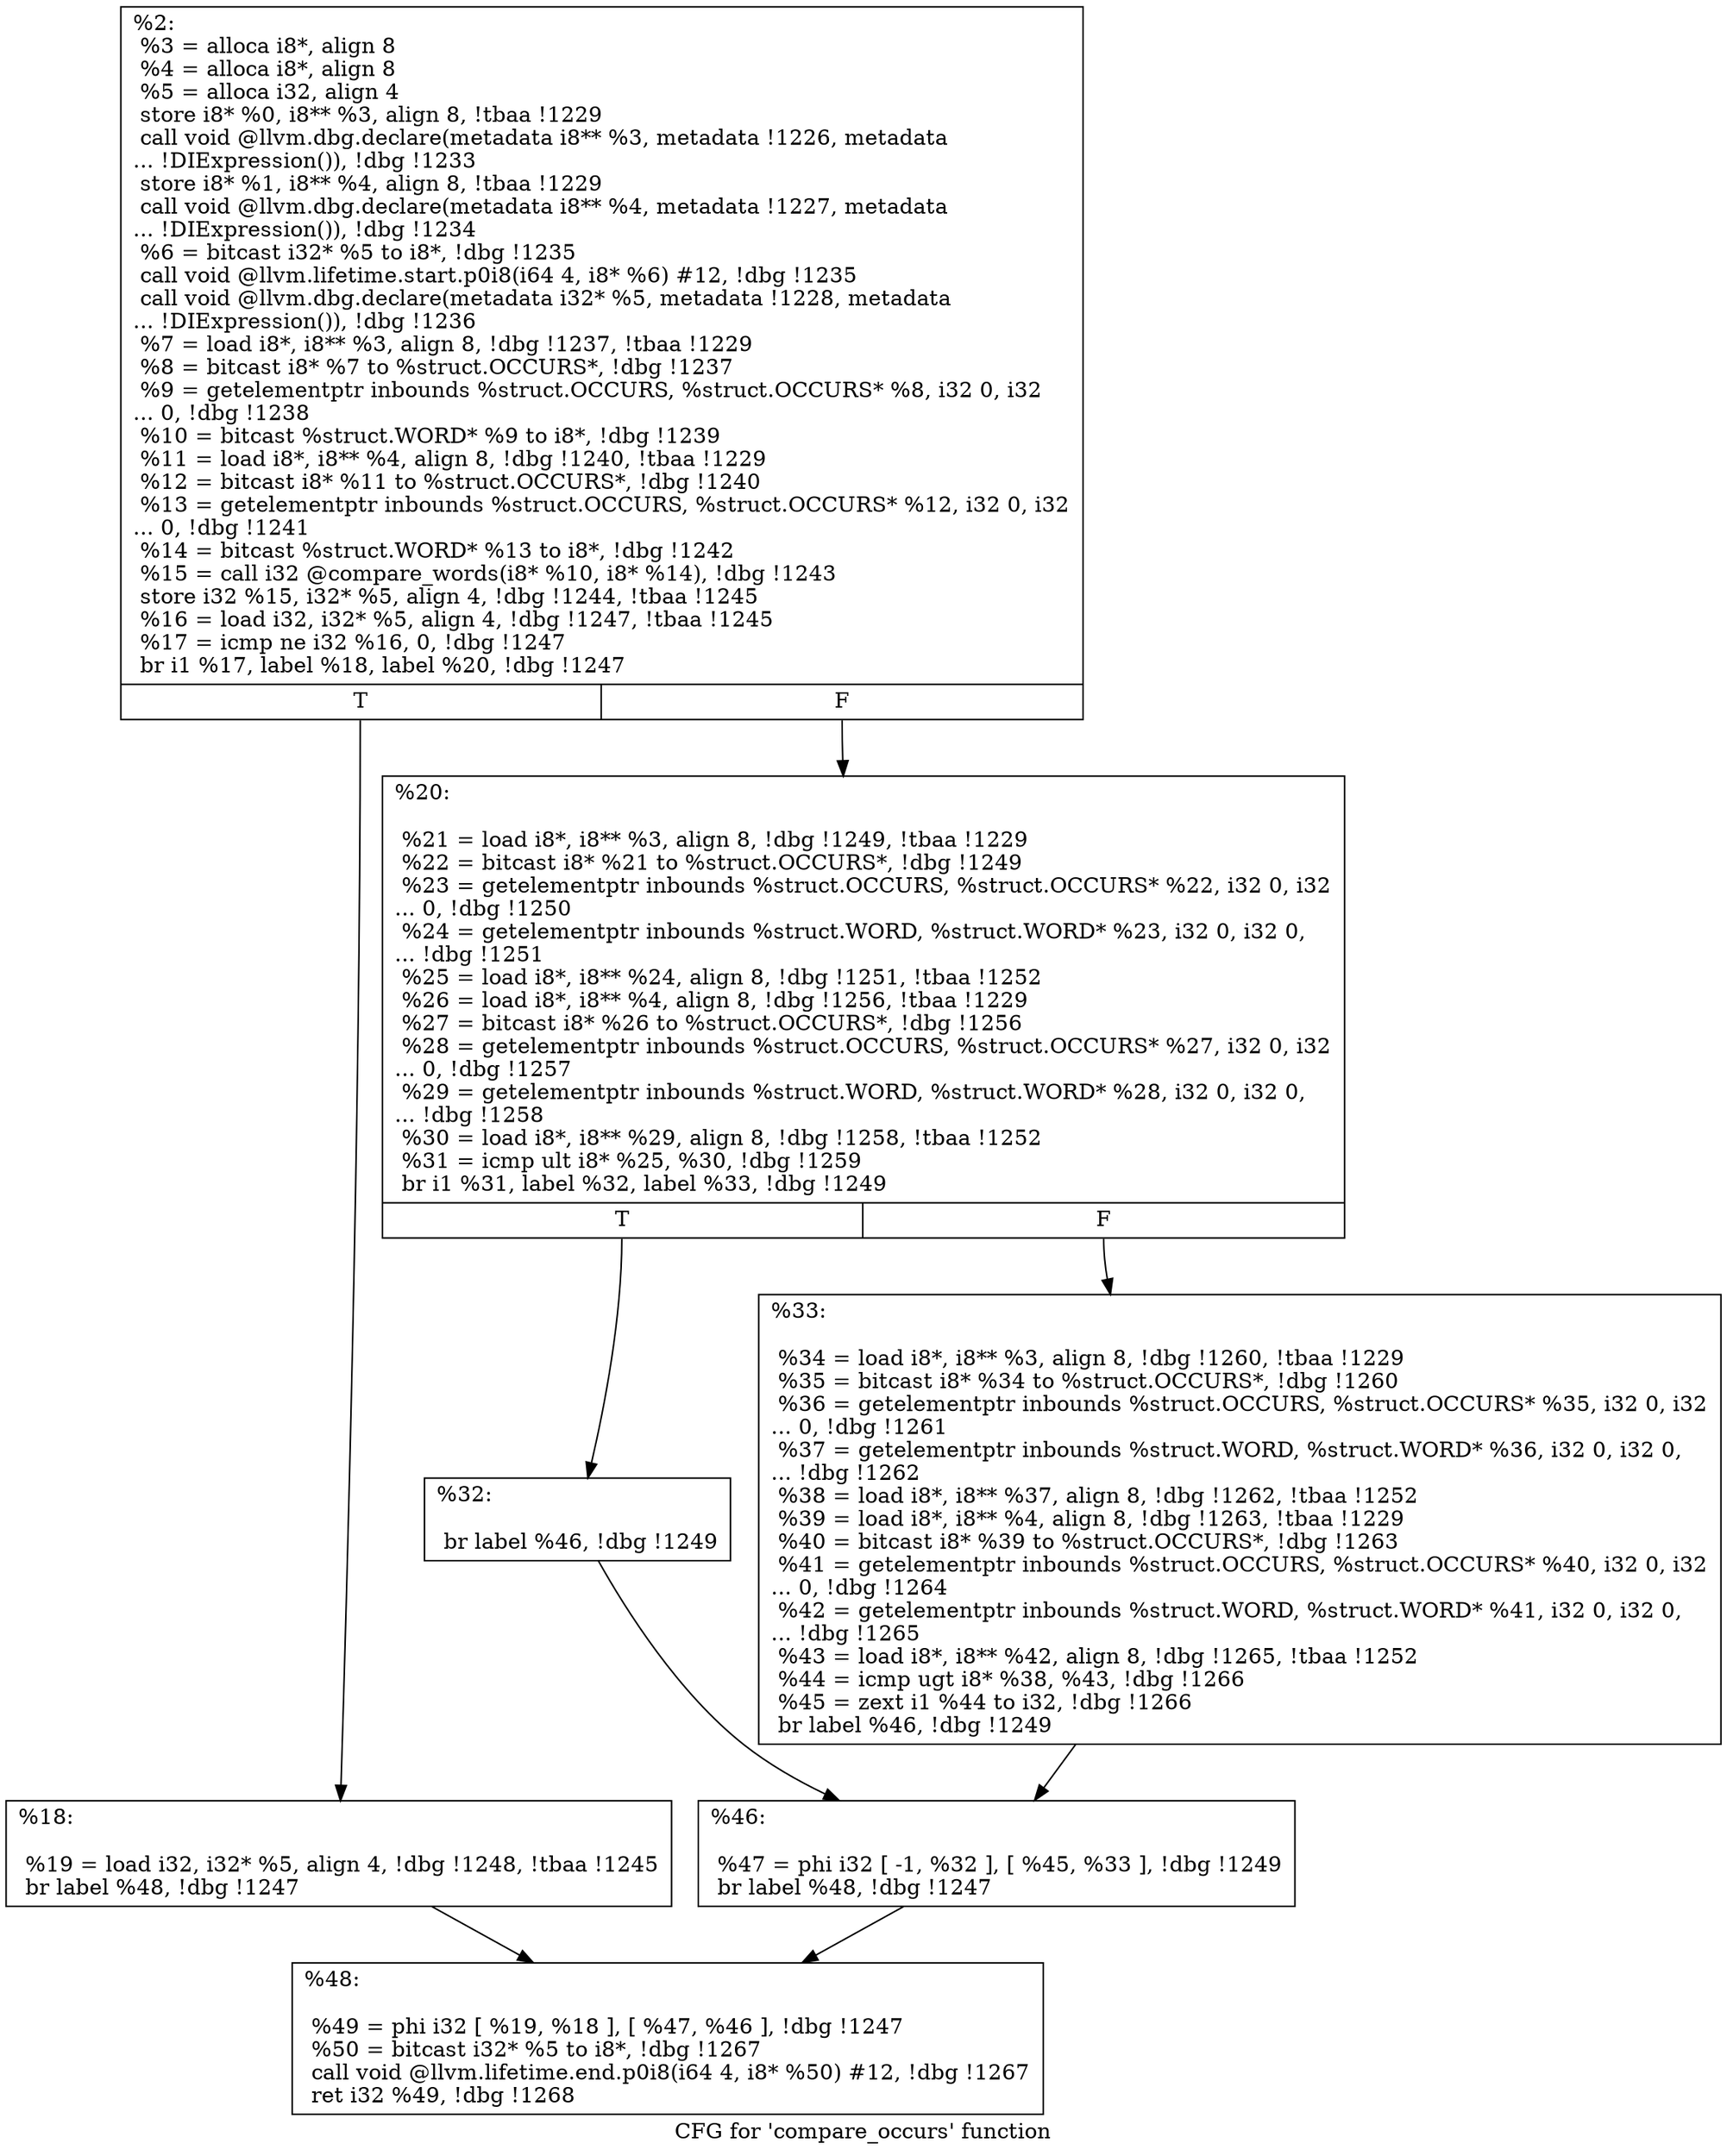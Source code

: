 digraph "CFG for 'compare_occurs' function" {
	label="CFG for 'compare_occurs' function";

	Node0x1a3a5c0 [shape=record,label="{%2:\l  %3 = alloca i8*, align 8\l  %4 = alloca i8*, align 8\l  %5 = alloca i32, align 4\l  store i8* %0, i8** %3, align 8, !tbaa !1229\l  call void @llvm.dbg.declare(metadata i8** %3, metadata !1226, metadata\l... !DIExpression()), !dbg !1233\l  store i8* %1, i8** %4, align 8, !tbaa !1229\l  call void @llvm.dbg.declare(metadata i8** %4, metadata !1227, metadata\l... !DIExpression()), !dbg !1234\l  %6 = bitcast i32* %5 to i8*, !dbg !1235\l  call void @llvm.lifetime.start.p0i8(i64 4, i8* %6) #12, !dbg !1235\l  call void @llvm.dbg.declare(metadata i32* %5, metadata !1228, metadata\l... !DIExpression()), !dbg !1236\l  %7 = load i8*, i8** %3, align 8, !dbg !1237, !tbaa !1229\l  %8 = bitcast i8* %7 to %struct.OCCURS*, !dbg !1237\l  %9 = getelementptr inbounds %struct.OCCURS, %struct.OCCURS* %8, i32 0, i32\l... 0, !dbg !1238\l  %10 = bitcast %struct.WORD* %9 to i8*, !dbg !1239\l  %11 = load i8*, i8** %4, align 8, !dbg !1240, !tbaa !1229\l  %12 = bitcast i8* %11 to %struct.OCCURS*, !dbg !1240\l  %13 = getelementptr inbounds %struct.OCCURS, %struct.OCCURS* %12, i32 0, i32\l... 0, !dbg !1241\l  %14 = bitcast %struct.WORD* %13 to i8*, !dbg !1242\l  %15 = call i32 @compare_words(i8* %10, i8* %14), !dbg !1243\l  store i32 %15, i32* %5, align 4, !dbg !1244, !tbaa !1245\l  %16 = load i32, i32* %5, align 4, !dbg !1247, !tbaa !1245\l  %17 = icmp ne i32 %16, 0, !dbg !1247\l  br i1 %17, label %18, label %20, !dbg !1247\l|{<s0>T|<s1>F}}"];
	Node0x1a3a5c0:s0 -> Node0x1a3b5b0;
	Node0x1a3a5c0:s1 -> Node0x1a3b600;
	Node0x1a3b5b0 [shape=record,label="{%18:\l\l  %19 = load i32, i32* %5, align 4, !dbg !1248, !tbaa !1245\l  br label %48, !dbg !1247\l}"];
	Node0x1a3b5b0 -> Node0x1a3b740;
	Node0x1a3b600 [shape=record,label="{%20:\l\l  %21 = load i8*, i8** %3, align 8, !dbg !1249, !tbaa !1229\l  %22 = bitcast i8* %21 to %struct.OCCURS*, !dbg !1249\l  %23 = getelementptr inbounds %struct.OCCURS, %struct.OCCURS* %22, i32 0, i32\l... 0, !dbg !1250\l  %24 = getelementptr inbounds %struct.WORD, %struct.WORD* %23, i32 0, i32 0,\l... !dbg !1251\l  %25 = load i8*, i8** %24, align 8, !dbg !1251, !tbaa !1252\l  %26 = load i8*, i8** %4, align 8, !dbg !1256, !tbaa !1229\l  %27 = bitcast i8* %26 to %struct.OCCURS*, !dbg !1256\l  %28 = getelementptr inbounds %struct.OCCURS, %struct.OCCURS* %27, i32 0, i32\l... 0, !dbg !1257\l  %29 = getelementptr inbounds %struct.WORD, %struct.WORD* %28, i32 0, i32 0,\l... !dbg !1258\l  %30 = load i8*, i8** %29, align 8, !dbg !1258, !tbaa !1252\l  %31 = icmp ult i8* %25, %30, !dbg !1259\l  br i1 %31, label %32, label %33, !dbg !1249\l|{<s0>T|<s1>F}}"];
	Node0x1a3b600:s0 -> Node0x1a3b650;
	Node0x1a3b600:s1 -> Node0x1a3b6a0;
	Node0x1a3b650 [shape=record,label="{%32:\l\l  br label %46, !dbg !1249\l}"];
	Node0x1a3b650 -> Node0x1a3b6f0;
	Node0x1a3b6a0 [shape=record,label="{%33:\l\l  %34 = load i8*, i8** %3, align 8, !dbg !1260, !tbaa !1229\l  %35 = bitcast i8* %34 to %struct.OCCURS*, !dbg !1260\l  %36 = getelementptr inbounds %struct.OCCURS, %struct.OCCURS* %35, i32 0, i32\l... 0, !dbg !1261\l  %37 = getelementptr inbounds %struct.WORD, %struct.WORD* %36, i32 0, i32 0,\l... !dbg !1262\l  %38 = load i8*, i8** %37, align 8, !dbg !1262, !tbaa !1252\l  %39 = load i8*, i8** %4, align 8, !dbg !1263, !tbaa !1229\l  %40 = bitcast i8* %39 to %struct.OCCURS*, !dbg !1263\l  %41 = getelementptr inbounds %struct.OCCURS, %struct.OCCURS* %40, i32 0, i32\l... 0, !dbg !1264\l  %42 = getelementptr inbounds %struct.WORD, %struct.WORD* %41, i32 0, i32 0,\l... !dbg !1265\l  %43 = load i8*, i8** %42, align 8, !dbg !1265, !tbaa !1252\l  %44 = icmp ugt i8* %38, %43, !dbg !1266\l  %45 = zext i1 %44 to i32, !dbg !1266\l  br label %46, !dbg !1249\l}"];
	Node0x1a3b6a0 -> Node0x1a3b6f0;
	Node0x1a3b6f0 [shape=record,label="{%46:\l\l  %47 = phi i32 [ -1, %32 ], [ %45, %33 ], !dbg !1249\l  br label %48, !dbg !1247\l}"];
	Node0x1a3b6f0 -> Node0x1a3b740;
	Node0x1a3b740 [shape=record,label="{%48:\l\l  %49 = phi i32 [ %19, %18 ], [ %47, %46 ], !dbg !1247\l  %50 = bitcast i32* %5 to i8*, !dbg !1267\l  call void @llvm.lifetime.end.p0i8(i64 4, i8* %50) #12, !dbg !1267\l  ret i32 %49, !dbg !1268\l}"];
}
